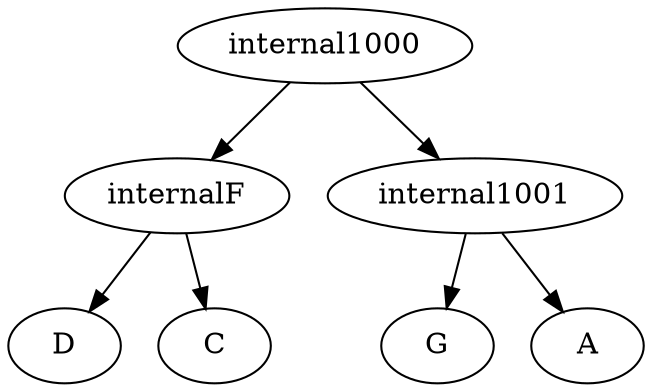 strict digraph G1 {
internalF -> D
internalF -> C
internal1001 -> G
internal1001 -> A
internal1000 -> internal1001
internal1000 -> internalF
}